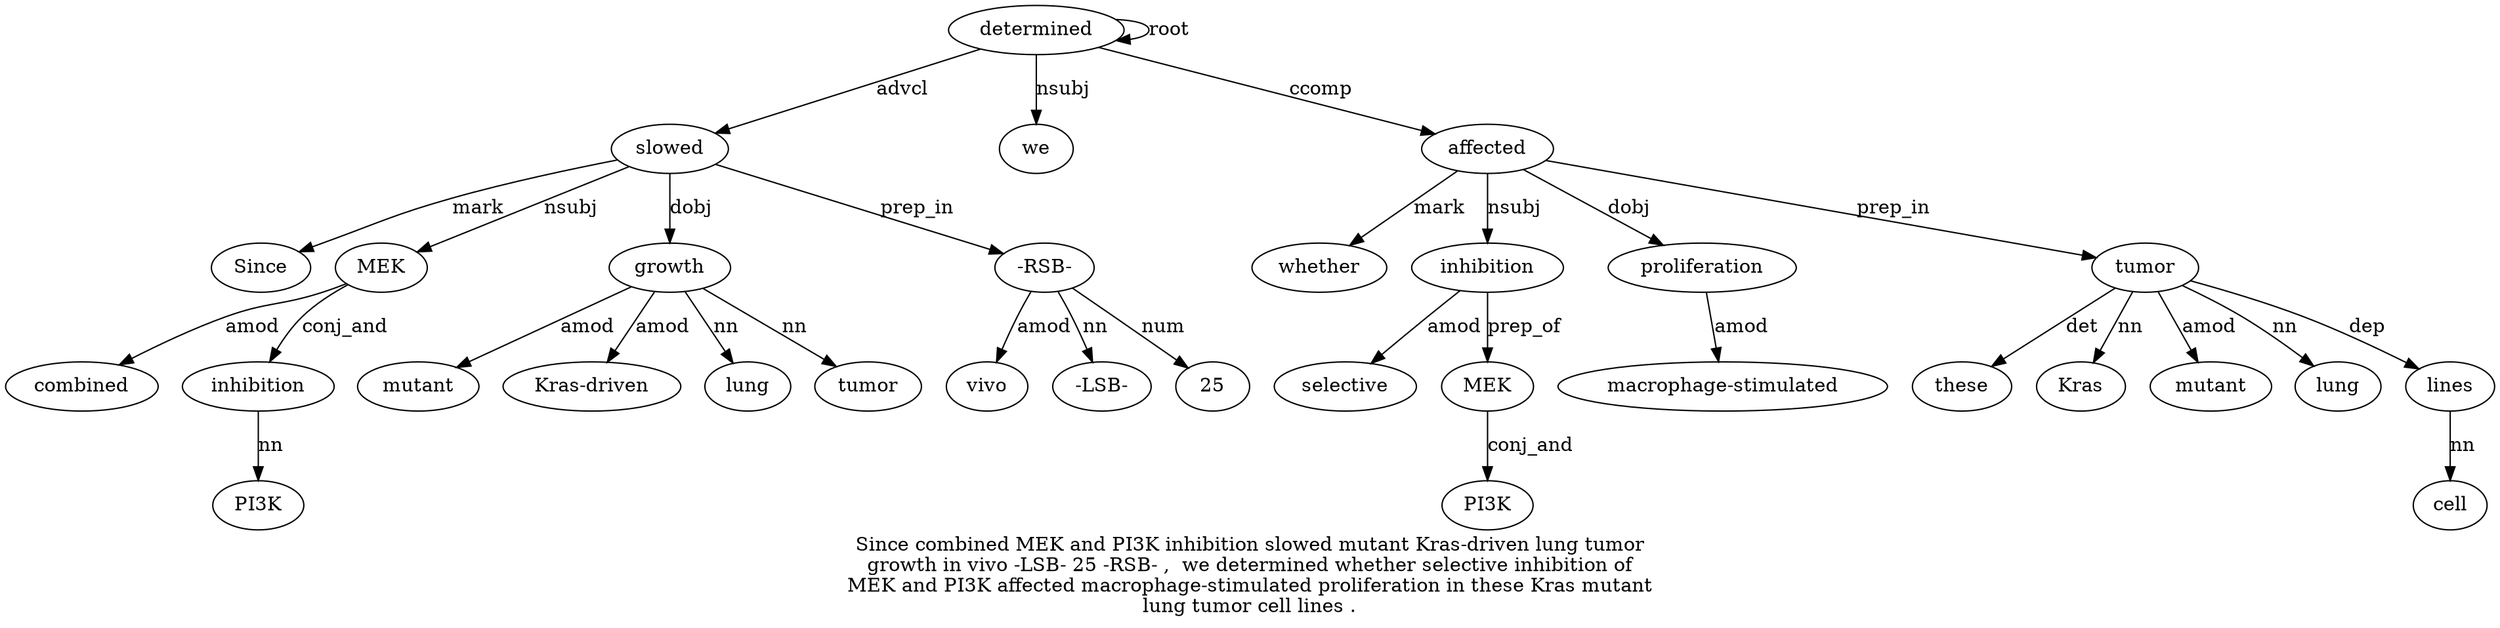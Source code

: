 digraph "Since combined MEK and PI3K inhibition slowed mutant Kras-driven lung tumor growth in vivo -LSB- 25 -RSB- ,  we determined whether selective inhibition of MEK and PI3K affected macrophage-stimulated proliferation in these Kras mutant lung tumor cell lines ." {
label="Since combined MEK and PI3K inhibition slowed mutant Kras-driven lung tumor
growth in vivo -LSB- 25 -RSB- ,  we determined whether selective inhibition of
MEK and PI3K affected macrophage-stimulated proliferation in these Kras mutant
lung tumor cell lines .";
slowed7 [style=filled, fillcolor=white, label=slowed];
Since1 [style=filled, fillcolor=white, label=Since];
slowed7 -> Since1  [label=mark];
MEK3 [style=filled, fillcolor=white, label=MEK];
combined2 [style=filled, fillcolor=white, label=combined];
MEK3 -> combined2  [label=amod];
slowed7 -> MEK3  [label=nsubj];
inhibition6 [style=filled, fillcolor=white, label=inhibition];
PI3K5 [style=filled, fillcolor=white, label=PI3K];
inhibition6 -> PI3K5  [label=nn];
MEK3 -> inhibition6  [label=conj_and];
determined20 [style=filled, fillcolor=white, label=determined];
determined20 -> slowed7  [label=advcl];
growth12 [style=filled, fillcolor=white, label=growth];
mutant8 [style=filled, fillcolor=white, label=mutant];
growth12 -> mutant8  [label=amod];
"Kras-driven9" [style=filled, fillcolor=white, label="Kras-driven"];
growth12 -> "Kras-driven9"  [label=amod];
lung10 [style=filled, fillcolor=white, label=lung];
growth12 -> lung10  [label=nn];
tumor11 [style=filled, fillcolor=white, label=tumor];
growth12 -> tumor11  [label=nn];
slowed7 -> growth12  [label=dobj];
"-RSB-17" [style=filled, fillcolor=white, label="-RSB-"];
vivo14 [style=filled, fillcolor=white, label=vivo];
"-RSB-17" -> vivo14  [label=amod];
"-LSB-15" [style=filled, fillcolor=white, label="-LSB-"];
"-RSB-17" -> "-LSB-15"  [label=nn];
2516 [style=filled, fillcolor=white, label=25];
"-RSB-17" -> 2516  [label=num];
slowed7 -> "-RSB-17"  [label=prep_in];
we19 [style=filled, fillcolor=white, label=we];
determined20 -> we19  [label=nsubj];
determined20 -> determined20  [label=root];
affected28 [style=filled, fillcolor=white, label=affected];
whether21 [style=filled, fillcolor=white, label=whether];
affected28 -> whether21  [label=mark];
inhibition23 [style=filled, fillcolor=white, label=inhibition];
selective22 [style=filled, fillcolor=white, label=selective];
inhibition23 -> selective22  [label=amod];
affected28 -> inhibition23  [label=nsubj];
MEK25 [style=filled, fillcolor=white, label=MEK];
inhibition23 -> MEK25  [label=prep_of];
PI3K27 [style=filled, fillcolor=white, label=PI3K];
MEK25 -> PI3K27  [label=conj_and];
determined20 -> affected28  [label=ccomp];
proliferation30 [style=filled, fillcolor=white, label=proliferation];
"macrophage-stimulated29" [style=filled, fillcolor=white, label="macrophage-stimulated"];
proliferation30 -> "macrophage-stimulated29"  [label=amod];
affected28 -> proliferation30  [label=dobj];
tumor36 [style=filled, fillcolor=white, label=tumor];
these32 [style=filled, fillcolor=white, label=these];
tumor36 -> these32  [label=det];
Kras33 [style=filled, fillcolor=white, label=Kras];
tumor36 -> Kras33  [label=nn];
mutant34 [style=filled, fillcolor=white, label=mutant];
tumor36 -> mutant34  [label=amod];
lung35 [style=filled, fillcolor=white, label=lung];
tumor36 -> lung35  [label=nn];
affected28 -> tumor36  [label=prep_in];
lines38 [style=filled, fillcolor=white, label=lines];
cell37 [style=filled, fillcolor=white, label=cell];
lines38 -> cell37  [label=nn];
tumor36 -> lines38  [label=dep];
}
